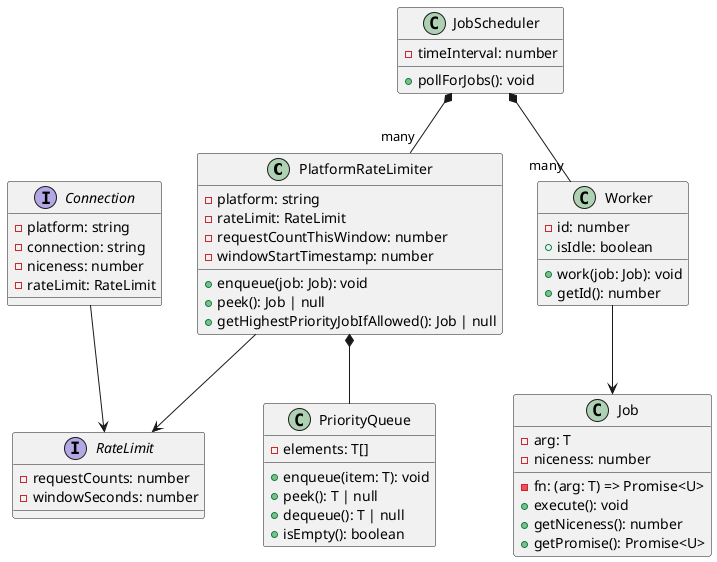 @startuml
class PlatformRateLimiter {
    -platform: string
    -rateLimit: RateLimit
    -requestCountThisWindow: number
    -windowStartTimestamp: number
    +enqueue(job: Job): void
    +peek(): Job | null
    +getHighestPriorityJobIfAllowed(): Job | null
}

class JobScheduler {
    -timeInterval: number
    +pollForJobs(): void
}

class Job {
    -fn: (arg: T) => Promise<U>
    -arg: T
    -niceness: number
    +execute(): void
    +getNiceness(): number
    +getPromise(): Promise<U>
}

class PriorityQueue {
    -elements: T[]
    +enqueue(item: T): void
    +peek(): T | null
    +dequeue(): T | null
    +isEmpty(): boolean
}

class Worker {
    -id: number
    +isIdle: boolean
    +work(job: Job): void
    +getId(): number
}

interface RateLimit {
    -requestCounts: number
    -windowSeconds: number
}

interface Connection {
    -platform: string
    -connection: string
    -niceness: number
    -rateLimit: RateLimit
}

PlatformRateLimiter *-- PriorityQueue
PlatformRateLimiter --> RateLimit
Connection --> RateLimit
Worker --> Job
JobScheduler *-- "many" PlatformRateLimiter
JobScheduler *-- "many" Worker
@enduml